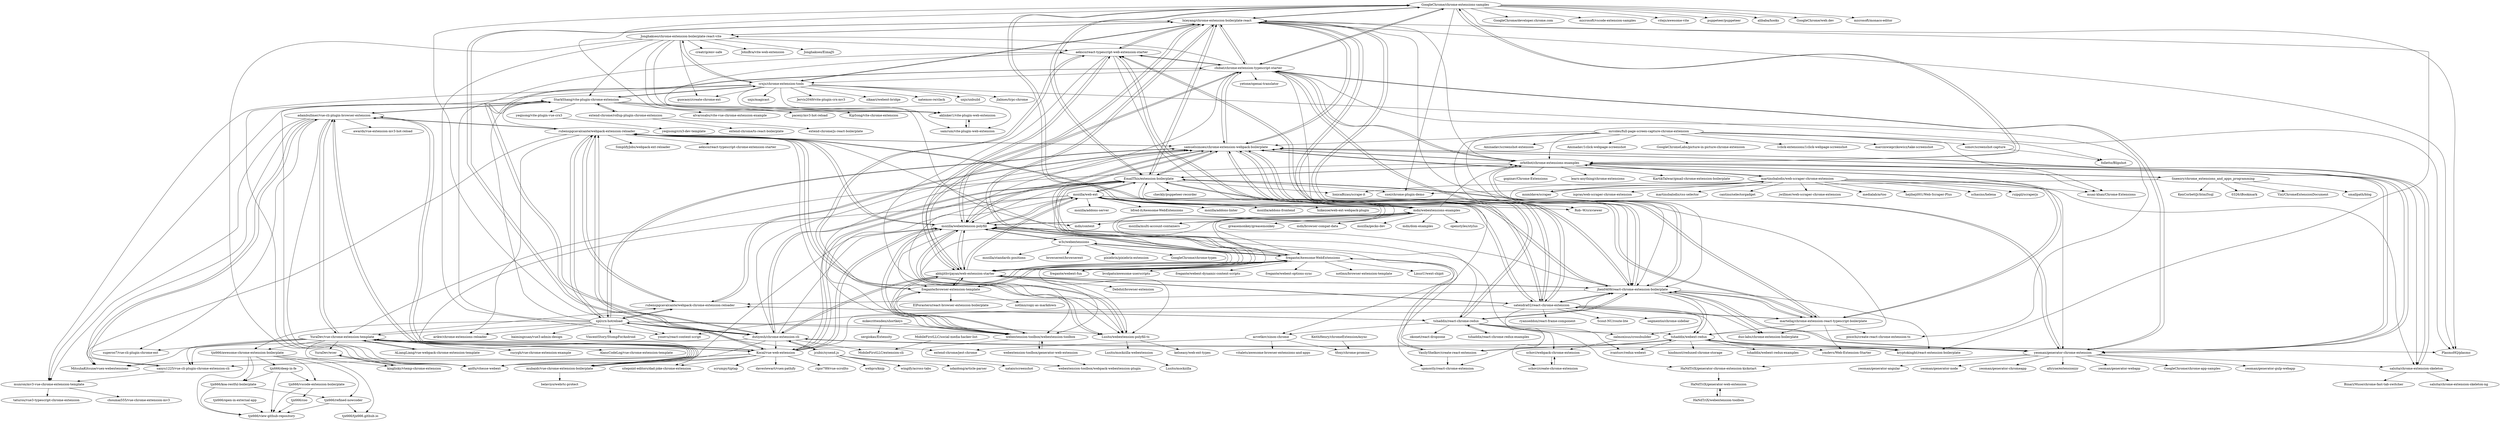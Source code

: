 digraph G {
"GoogleChrome/chrome-extensions-samples" -> "sxei/chrome-plugin-demo" ["e"=1]
"GoogleChrome/chrome-extensions-samples" -> "GoogleChrome/developer.chrome.com" ["e"=1]
"GoogleChrome/chrome-extensions-samples" -> "lxieyang/chrome-extension-boilerplate-react"
"GoogleChrome/chrome-extensions-samples" -> "orbitbot/chrome-extensions-examples"
"GoogleChrome/chrome-extensions-samples" -> "PlasmoHQ/plasmo" ["e"=1]
"GoogleChrome/chrome-extensions-samples" -> "mdn/webextensions-examples"
"GoogleChrome/chrome-extensions-samples" -> "microsoft/vscode-extension-samples" ["e"=1]
"GoogleChrome/chrome-extensions-samples" -> "vitejs/awesome-vite" ["e"=1]
"GoogleChrome/chrome-extensions-samples" -> "mdn/content" ["e"=1]
"GoogleChrome/chrome-extensions-samples" -> "chibat/chrome-extension-typescript-starter"
"GoogleChrome/chrome-extensions-samples" -> "puppeteer/puppeteer" ["e"=1]
"GoogleChrome/chrome-extensions-samples" -> "alibaba/hooks" ["e"=1]
"GoogleChrome/chrome-extensions-samples" -> "EmailThis/extension-boilerplate"
"GoogleChrome/chrome-extensions-samples" -> "GoogleChrome/web.dev" ["e"=1]
"GoogleChrome/chrome-extensions-samples" -> "microsoft/monaco-editor" ["e"=1]
"jhen0409/react-chrome-extension-boilerplate" -> "tshaddix/react-chrome-redux"
"jhen0409/react-chrome-extension-boilerplate" -> "samuelsimoes/chrome-extension-webpack-boilerplate"
"jhen0409/react-chrome-extension-boilerplate" -> "lxieyang/chrome-extension-boilerplate-react"
"jhen0409/react-chrome-extension-boilerplate" -> "satendra02/react-chrome-extension"
"jhen0409/react-chrome-extension-boilerplate" -> "EmailThis/extension-boilerplate"
"jhen0409/react-chrome-extension-boilerplate" -> "orbitbot/chrome-extensions-examples"
"jhen0409/react-chrome-extension-boilerplate" -> "yeoman/generator-chrome-extension"
"jhen0409/react-chrome-extension-boilerplate" -> "kryptokinght/react-extension-boilerplate"
"jhen0409/react-chrome-extension-boilerplate" -> "mozilla/webextension-polyfill"
"jhen0409/react-chrome-extension-boilerplate" -> "martellaj/chrome-extension-react-typescript-boilerplate"
"jhen0409/react-chrome-extension-boilerplate" -> "abhijithvijayan/web-extension-starter"
"jhen0409/react-chrome-extension-boilerplate" -> "duo-labs/chrome-extension-boilerplate"
"jhen0409/react-chrome-extension-boilerplate" -> "rubenspgcavalcante/webpack-chrome-extension-reloader"
"jhen0409/react-chrome-extension-boilerplate" -> "zalmoxisus/crossbuilder"
"jhen0409/react-chrome-extension-boilerplate" -> "tshaddix/webext-redux"
"samuelsimoes/chrome-extension-webpack-boilerplate" -> "lxieyang/chrome-extension-boilerplate-react"
"samuelsimoes/chrome-extension-webpack-boilerplate" -> "jhen0409/react-chrome-extension-boilerplate"
"samuelsimoes/chrome-extension-webpack-boilerplate" -> "orbitbot/chrome-extensions-examples"
"samuelsimoes/chrome-extension-webpack-boilerplate" -> "rubenspgcavalcante/webpack-chrome-extension-reloader"
"samuelsimoes/chrome-extension-webpack-boilerplate" -> "xpl/crx-hotreload"
"samuelsimoes/chrome-extension-webpack-boilerplate" -> "EmailThis/extension-boilerplate"
"samuelsimoes/chrome-extension-webpack-boilerplate" -> "satendra02/react-chrome-extension"
"samuelsimoes/chrome-extension-webpack-boilerplate" -> "rubenspgcavalcante/webpack-extension-reloader"
"samuelsimoes/chrome-extension-webpack-boilerplate" -> "chibat/chrome-extension-typescript-starter"
"samuelsimoes/chrome-extension-webpack-boilerplate" -> "mozilla/webextension-polyfill"
"samuelsimoes/chrome-extension-webpack-boilerplate" -> "yeoman/generator-chrome-extension"
"samuelsimoes/chrome-extension-webpack-boilerplate" -> "salsita/chrome-extension-skeleton"
"samuelsimoes/chrome-extension-webpack-boilerplate" -> "tshaddix/react-chrome-redux"
"samuelsimoes/chrome-extension-webpack-boilerplate" -> "abhijithvijayan/web-extension-starter"
"samuelsimoes/chrome-extension-webpack-boilerplate" -> "martellaj/chrome-extension-react-typescript-boilerplate"
"orbitbot/chrome-extensions-examples" -> "samuelsimoes/chrome-extension-webpack-boilerplate"
"orbitbot/chrome-extensions-examples" -> "jhen0409/react-chrome-extension-boilerplate"
"orbitbot/chrome-extensions-examples" -> "yeoman/generator-chrome-extension"
"orbitbot/chrome-extensions-examples" -> "martinsbalodis/web-scraper-chrome-extension"
"orbitbot/chrome-extensions-examples" -> "EmailThis/extension-boilerplate"
"orbitbot/chrome-extensions-examples" -> "muaz-khan/Chrome-Extensions" ["e"=1]
"orbitbot/chrome-extensions-examples" -> "GoogleChrome/chrome-extensions-samples"
"orbitbot/chrome-extensions-examples" -> "gopinav/Chrome-Extensions" ["e"=1]
"orbitbot/chrome-extensions-examples" -> "salsita/chrome-extension-skeleton"
"orbitbot/chrome-extensions-examples" -> "YuraDev/vue-chrome-extension-template"
"orbitbot/chrome-extensions-examples" -> "lxieyang/chrome-extension-boilerplate-react"
"orbitbot/chrome-extensions-examples" -> "Sneezry/chrome_extensions_and_apps_programming"
"orbitbot/chrome-extensions-examples" -> "chibat/chrome-extension-typescript-starter"
"orbitbot/chrome-extensions-examples" -> "learn-anything/chrome-extensions" ["e"=1]
"orbitbot/chrome-extensions-examples" -> "KartikTalwar/gmail-chrome-extension-boilerplate" ["e"=1]
"yeoman/generator-chrome-extension" -> "jhen0409/react-chrome-extension-boilerplate"
"yeoman/generator-chrome-extension" -> "yeoman/generator-chromeapp"
"yeoman/generator-chrome-extension" -> "orbitbot/chrome-extensions-examples"
"yeoman/generator-chrome-extension" -> "samuelsimoes/chrome-extension-webpack-boilerplate"
"yeoman/generator-chrome-extension" -> "altryne/extensionizr" ["e"=1]
"yeoman/generator-chrome-extension" -> "EmailThis/extension-boilerplate"
"yeoman/generator-chrome-extension" -> "HaNdTriX/generator-chrome-extension-kickstart"
"yeoman/generator-chrome-extension" -> "yeoman/generator-webapp" ["e"=1]
"yeoman/generator-chrome-extension" -> "salsita/chrome-extension-skeleton"
"yeoman/generator-chrome-extension" -> "dutiyesh/chrome-extension-cli"
"yeoman/generator-chrome-extension" -> "GoogleChrome/chrome-app-samples" ["e"=1]
"yeoman/generator-chrome-extension" -> "yeoman/generator-gulp-webapp" ["e"=1]
"yeoman/generator-chrome-extension" -> "yeoman/generator-angular" ["e"=1]
"yeoman/generator-chrome-extension" -> "yeoman/generator-node" ["e"=1]
"yeoman/generator-chrome-extension" -> "chibat/chrome-extension-typescript-starter"
"Kocal/vue-web-extension" -> "adambullmer/vue-cli-plugin-browser-extension"
"Kocal/vue-web-extension" -> "YuraDev/vue-chrome-extension-template"
"Kocal/vue-web-extension" -> "mubaidr/vue-chrome-extension-boilerplate"
"Kocal/vue-web-extension" -> "MitsuhaKitsune/vuex-webextensions"
"Kocal/vue-web-extension" -> "antfu/vitesse-webext" ["e"=1]
"Kocal/vue-web-extension" -> "mozilla/webextension-polyfill"
"Kocal/vue-web-extension" -> "rubenspgcavalcante/webpack-extension-reloader"
"Kocal/vue-web-extension" -> "sanyu1225/vue-cli-plugin-chrome-extension-cli"
"Kocal/vue-web-extension" -> "davestewart/vuex-pathify" ["e"=1]
"Kocal/vue-web-extension" -> "sitepoint-editors/dad-joke-chrome-extension"
"Kocal/vue-web-extension" -> "rigor789/vue-scrollto" ["e"=1]
"Kocal/vue-web-extension" -> "EmailThis/extension-boilerplate"
"Kocal/vue-web-extension" -> "samuelsimoes/chrome-extension-webpack-boilerplate"
"Kocal/vue-web-extension" -> "scrumpy/tiptap" ["e"=1]
"Kocal/vue-web-extension" -> "jhen0409/react-chrome-extension-boilerplate"
"mozilla/web-ext" -> "mozilla/webextension-polyfill"
"mozilla/web-ext" -> "mdn/webextensions-examples"
"mozilla/web-ext" -> "mozilla/addons-linter" ["e"=1]
"mozilla/web-ext" -> "webextension-toolbox/webextension-toolbox"
"mozilla/web-ext" -> "abhijithvijayan/web-extension-starter"
"mozilla/web-ext" -> "fregante/Awesome-WebExtensions"
"mozilla/web-ext" -> "antfu/vitesse-webext" ["e"=1]
"mozilla/web-ext" -> "mozilla/multi-account-containers" ["e"=1]
"mozilla/web-ext" -> "mozilla/addons-frontend" ["e"=1]
"mozilla/web-ext" -> "hiikezoe/web-ext-webpack-plugin"
"mozilla/web-ext" -> "mozilla/addons-server" ["e"=1]
"mozilla/web-ext" -> "Lusito/webextension-polyfill-ts"
"mozilla/web-ext" -> "EmailThis/extension-boilerplate"
"mozilla/web-ext" -> "Rob--W/crxviewer" ["e"=1]
"mozilla/web-ext" -> "bfred-it/Awesome-WebExtensions"
"EmailThis/extension-boilerplate" -> "jhen0409/react-chrome-extension-boilerplate"
"EmailThis/extension-boilerplate" -> "samuelsimoes/chrome-extension-webpack-boilerplate"
"EmailThis/extension-boilerplate" -> "abhijithvijayan/web-extension-starter"
"EmailThis/extension-boilerplate" -> "orbitbot/chrome-extensions-examples"
"EmailThis/extension-boilerplate" -> "mozilla/webextension-polyfill"
"EmailThis/extension-boilerplate" -> "yeoman/generator-chrome-extension"
"EmailThis/extension-boilerplate" -> "lxieyang/chrome-extension-boilerplate-react"
"EmailThis/extension-boilerplate" -> "mdn/webextensions-examples"
"EmailThis/extension-boilerplate" -> "sxei/chrome-plugin-demo" ["e"=1]
"EmailThis/extension-boilerplate" -> "Kocal/vue-web-extension"
"EmailThis/extension-boilerplate" -> "checkly/puppeteer-recorder" ["e"=1]
"EmailThis/extension-boilerplate" -> "dutiyesh/chrome-extension-cli"
"EmailThis/extension-boilerplate" -> "GoogleChrome/chrome-extensions-samples"
"EmailThis/extension-boilerplate" -> "mozilla/web-ext"
"EmailThis/extension-boilerplate" -> "IonicaBizau/scrape-it" ["e"=1]
"mdn/webextensions-examples" -> "mozilla/web-ext"
"mdn/webextensions-examples" -> "mozilla/webextension-polyfill"
"mdn/webextensions-examples" -> "EmailThis/extension-boilerplate"
"mdn/webextensions-examples" -> "GoogleChrome/chrome-extensions-samples"
"mdn/webextensions-examples" -> "mozilla/multi-account-containers" ["e"=1]
"mdn/webextensions-examples" -> "greasemonkey/greasemonkey" ["e"=1]
"mdn/webextensions-examples" -> "mdn/browser-compat-data" ["e"=1]
"mdn/webextensions-examples" -> "mozilla/gecko-dev" ["e"=1]
"mdn/webextensions-examples" -> "mdn/dom-examples" ["e"=1]
"mdn/webextensions-examples" -> "fregante/Awesome-WebExtensions"
"mdn/webextensions-examples" -> "openstyles/stylus" ["e"=1]
"mdn/webextensions-examples" -> "webextension-toolbox/webextension-toolbox"
"mdn/webextensions-examples" -> "abhijithvijayan/web-extension-starter"
"mdn/webextensions-examples" -> "orbitbot/chrome-extensions-examples"
"mdn/webextensions-examples" -> "mdn/content" ["e"=1]
"chibat/chrome-extension-typescript-starter" -> "martellaj/chrome-extension-react-typescript-boilerplate"
"chibat/chrome-extension-typescript-starter" -> "lxieyang/chrome-extension-boilerplate-react"
"chibat/chrome-extension-typescript-starter" -> "aeksco/react-typescript-web-extension-starter"
"chibat/chrome-extension-typescript-starter" -> "samuelsimoes/chrome-extension-webpack-boilerplate"
"chibat/chrome-extension-typescript-starter" -> "abhijithvijayan/web-extension-starter"
"chibat/chrome-extension-typescript-starter" -> "dutiyesh/chrome-extension-cli"
"chibat/chrome-extension-typescript-starter" -> "mozilla/webextension-polyfill"
"chibat/chrome-extension-typescript-starter" -> "yetone/openai-translator" ["e"=1]
"chibat/chrome-extension-typescript-starter" -> "jhen0409/react-chrome-extension-boilerplate"
"chibat/chrome-extension-typescript-starter" -> "yeoman/generator-chrome-extension"
"chibat/chrome-extension-typescript-starter" -> "GoogleChrome/chrome-extensions-samples"
"chibat/chrome-extension-typescript-starter" -> "crxjs/chrome-extension-tools"
"chibat/chrome-extension-typescript-starter" -> "orbitbot/chrome-extensions-examples"
"chibat/chrome-extension-typescript-starter" -> "pixochi/create-react-chrome-extension-ts"
"chibat/chrome-extension-typescript-starter" -> "Jonghakseo/chrome-extension-boilerplate-react-vite"
"fregante/Awesome-WebExtensions" -> "fregante/browser-extension-template"
"fregante/Awesome-WebExtensions" -> "webextension-toolbox/webextension-toolbox"
"fregante/Awesome-WebExtensions" -> "VasilyShelkov/create-react-extension"
"fregante/Awesome-WebExtensions" -> "fregante/webext-options-sync"
"fregante/Awesome-WebExtensions" -> "notlmn/browser-extension-template"
"fregante/Awesome-WebExtensions" -> "LinusU/wext-shipit"
"fregante/Awesome-WebExtensions" -> "mozilla/webextension-polyfill"
"fregante/Awesome-WebExtensions" -> "fregante/webext-fun"
"fregante/Awesome-WebExtensions" -> "w3c/webextensions"
"fregante/Awesome-WebExtensions" -> "mozilla/web-ext"
"fregante/Awesome-WebExtensions" -> "abhijithvijayan/web-extension-starter"
"fregante/Awesome-WebExtensions" -> "rubenspgcavalcante/webpack-extension-reloader"
"fregante/Awesome-WebExtensions" -> "bvolpato/awesome-userscripts" ["e"=1]
"fregante/Awesome-WebExtensions" -> "fregante/webext-dynamic-content-scripts"
"fregante/Awesome-WebExtensions" -> "Lusito/webextension-polyfill-ts"
"rubenspgcavalcante/webpack-extension-reloader" -> "rubenspgcavalcante/webpack-chrome-extension-reloader"
"rubenspgcavalcante/webpack-extension-reloader" -> "adambullmer/vue-cli-plugin-browser-extension"
"rubenspgcavalcante/webpack-extension-reloader" -> "xpl/crx-hotreload"
"rubenspgcavalcante/webpack-extension-reloader" -> "SimplifyJobs/webpack-ext-reloader"
"rubenspgcavalcante/webpack-extension-reloader" -> "Lusito/webextension-polyfill-ts"
"rubenspgcavalcante/webpack-extension-reloader" -> "mozilla/webextension-polyfill"
"rubenspgcavalcante/webpack-extension-reloader" -> "satendra02/react-chrome-extension"
"rubenspgcavalcante/webpack-extension-reloader" -> "MitsuhaKitsune/vuex-webextensions"
"rubenspgcavalcante/webpack-extension-reloader" -> "aeksco/react-typescript-chrome-extension-starter"
"rubenspgcavalcante/webpack-extension-reloader" -> "samuelsimoes/chrome-extension-webpack-boilerplate"
"rubenspgcavalcante/webpack-extension-reloader" -> "arikw/chrome-extensions-reloader"
"rubenspgcavalcante/webpack-extension-reloader" -> "StarkShang/vite-plugin-chrome-extension"
"rubenspgcavalcante/webpack-extension-reloader" -> "Kocal/vue-web-extension"
"rubenspgcavalcante/webpack-extension-reloader" -> "webextension-toolbox/webextension-toolbox"
"tjx666/awesome-chrome-extension-boilerplate" -> "tjx666/refined-nowcoder"
"tjx666/awesome-chrome-extension-boilerplate" -> "tjx666/view-github-repository"
"tjx666/awesome-chrome-extension-boilerplate" -> "tjx666/deep-in-fe"
"tjx666/awesome-chrome-extension-boilerplate" -> "tjx666/koa-restful-boilerplate"
"tjx666/awesome-chrome-extension-boilerplate" -> "tjx666/tjx666.github.io"
"tjx666/awesome-chrome-extension-boilerplate" -> "tjx666/vscode-extension-boilerplate"
"mozilla/webextension-polyfill" -> "mozilla/web-ext"
"mozilla/webextension-polyfill" -> "Lusito/webextension-polyfill-ts"
"mozilla/webextension-polyfill" -> "mdn/webextensions-examples"
"mozilla/webextension-polyfill" -> "rubenspgcavalcante/webpack-extension-reloader"
"mozilla/webextension-polyfill" -> "webextension-toolbox/webextension-toolbox"
"mozilla/webextension-polyfill" -> "abhijithvijayan/web-extension-starter"
"mozilla/webextension-polyfill" -> "fregante/Awesome-WebExtensions"
"mozilla/webextension-polyfill" -> "samuelsimoes/chrome-extension-webpack-boilerplate"
"mozilla/webextension-polyfill" -> "w3c/webextensions"
"mozilla/webextension-polyfill" -> "Kocal/vue-web-extension"
"mozilla/webextension-polyfill" -> "fregante/browser-extension-template"
"mozilla/webextension-polyfill" -> "acvetkov/sinon-chrome"
"mozilla/webextension-polyfill" -> "antfu/vitesse-webext" ["e"=1]
"mozilla/webextension-polyfill" -> "tshaddix/webext-redux"
"mozilla/webextension-polyfill" -> "lxieyang/chrome-extension-boilerplate-react"
"StarkShang/vite-plugin-chrome-extension" -> "yeqisong/vite-plugin-vue-crx3"
"StarkShang/vite-plugin-chrome-extension" -> "extend-chrome/rollup-plugin-chrome-extension"
"StarkShang/vite-plugin-chrome-extension" -> "munron/mv3-vue-chrome-extension-template"
"StarkShang/vite-plugin-chrome-extension" -> "antfu/vitesse-webext" ["e"=1]
"StarkShang/vite-plugin-chrome-extension" -> "crxjs/chrome-extension-tools"
"StarkShang/vite-plugin-chrome-extension" -> "adambullmer/vue-cli-plugin-browser-extension"
"StarkShang/vite-plugin-chrome-extension" -> "alvarosabu/vite-vue-chrome-extension-example"
"StarkShang/vite-plugin-chrome-extension" -> "aklinker1/vite-plugin-web-extension"
"StarkShang/vite-plugin-chrome-extension" -> "pacexy/mv3-hot-reload"
"StarkShang/vite-plugin-chrome-extension" -> "KipSong/vite-chrome-extension"
"lxieyang/chrome-extension-boilerplate-react" -> "samuelsimoes/chrome-extension-webpack-boilerplate"
"lxieyang/chrome-extension-boilerplate-react" -> "jhen0409/react-chrome-extension-boilerplate"
"lxieyang/chrome-extension-boilerplate-react" -> "satendra02/react-chrome-extension"
"lxieyang/chrome-extension-boilerplate-react" -> "Jonghakseo/chrome-extension-boilerplate-react-vite"
"lxieyang/chrome-extension-boilerplate-react" -> "chibat/chrome-extension-typescript-starter"
"lxieyang/chrome-extension-boilerplate-react" -> "abhijithvijayan/web-extension-starter"
"lxieyang/chrome-extension-boilerplate-react" -> "PlasmoHQ/plasmo" ["e"=1]
"lxieyang/chrome-extension-boilerplate-react" -> "crxjs/chrome-extension-tools"
"lxieyang/chrome-extension-boilerplate-react" -> "aeksco/react-typescript-web-extension-starter"
"lxieyang/chrome-extension-boilerplate-react" -> "GoogleChrome/chrome-extensions-samples"
"lxieyang/chrome-extension-boilerplate-react" -> "dutiyesh/chrome-extension-cli"
"lxieyang/chrome-extension-boilerplate-react" -> "mozilla/webextension-polyfill"
"lxieyang/chrome-extension-boilerplate-react" -> "tshaddix/webext-redux"
"lxieyang/chrome-extension-boilerplate-react" -> "kryptokinght/react-extension-boilerplate"
"lxieyang/chrome-extension-boilerplate-react" -> "EmailThis/extension-boilerplate"
"sanyu1225/vue-cli-plugin-chrome-extension-cli" -> "adambullmer/vue-cli-plugin-browser-extension"
"sanyu1225/vue-cli-plugin-chrome-extension-cli" -> "munron/mv3-vue-chrome-extension-template"
"xpl/crx-hotreload" -> "rubenspgcavalcante/webpack-extension-reloader"
"xpl/crx-hotreload" -> "rubenspgcavalcante/webpack-chrome-extension-reloader"
"xpl/crx-hotreload" -> "samuelsimoes/chrome-extension-webpack-boilerplate"
"xpl/crx-hotreload" -> "arikw/chrome-extensions-reloader"
"xpl/crx-hotreload" -> "aeksco/react-typescript-web-extension-starter"
"xpl/crx-hotreload" -> "StarkShang/vite-plugin-chrome-extension"
"xpl/crx-hotreload" -> "Lusito/webextension-polyfill-ts"
"xpl/crx-hotreload" -> "webextension-toolbox/webextension-toolbox"
"xpl/crx-hotreload" -> "extend-chrome/jest-chrome"
"xpl/crx-hotreload" -> "yosevu/react-content-script"
"xpl/crx-hotreload" -> "tjx666/awesome-chrome-extension-boilerplate"
"xpl/crx-hotreload" -> "dutiyesh/chrome-extension-cli"
"xpl/crx-hotreload" -> "YuraDev/vue-chrome-extension-template"
"xpl/crx-hotreload" -> "baimingxuan/vue3-admin-design" ["e"=1]
"xpl/crx-hotreload" -> "VincentStory/StompForAndroid" ["e"=1]
"martinsbalodis/web-scraper-chrome-extension" -> "mnmldave/scraper"
"martinsbalodis/web-scraper-chrome-extension" -> "orbitbot/chrome-extensions-examples"
"martinsbalodis/web-scraper-chrome-extension" -> "ispras/web-scraper-chrome-extension"
"martinsbalodis/web-scraper-chrome-extension" -> "martinsbalodis/css-selector"
"martinsbalodis/web-scraper-chrome-extension" -> "cantino/selectorgadget" ["e"=1]
"martinsbalodis/web-scraper-chrome-extension" -> "salsita/chrome-extension-skeleton"
"martinsbalodis/web-scraper-chrome-extension" -> "muaz-khan/Chrome-Extensions" ["e"=1]
"martinsbalodis/web-scraper-chrome-extension" -> "jwillmer/web-scraper-chrome-extension"
"martinsbalodis/web-scraper-chrome-extension" -> "jhen0409/react-chrome-extension-boilerplate"
"martinsbalodis/web-scraper-chrome-extension" -> "medialab/artoo" ["e"=1]
"martinsbalodis/web-scraper-chrome-extension" -> "hejiheji001/Web-Scraper-Plus"
"martinsbalodis/web-scraper-chrome-extension" -> "schasins/helena"
"martinsbalodis/web-scraper-chrome-extension" -> "yeoman/generator-chrome-extension"
"martinsbalodis/web-scraper-chrome-extension" -> "IonicaBizau/scrape-it" ["e"=1]
"martinsbalodis/web-scraper-chrome-extension" -> "ruipgil/scraperjs" ["e"=1]
"crxjs/chrome-extension-tools" -> "StarkShang/vite-plugin-chrome-extension"
"crxjs/chrome-extension-tools" -> "Jonghakseo/chrome-extension-boilerplate-react-vite"
"crxjs/chrome-extension-tools" -> "aklinker1/vite-plugin-web-extension"
"crxjs/chrome-extension-tools" -> "antfu/vitesse-webext" ["e"=1]
"crxjs/chrome-extension-tools" -> "Jervis2049/vite-plugin-crx-mv3"
"crxjs/chrome-extension-tools" -> "lxieyang/chrome-extension-boilerplate-react"
"crxjs/chrome-extension-tools" -> "PlasmoHQ/plasmo" ["e"=1]
"crxjs/chrome-extension-tools" -> "zikaari/webext-bridge"
"crxjs/chrome-extension-tools" -> "natemoo-re/clack" ["e"=1]
"crxjs/chrome-extension-tools" -> "samrum/vite-plugin-web-extension"
"crxjs/chrome-extension-tools" -> "unjs/unbuild" ["e"=1]
"crxjs/chrome-extension-tools" -> "jlalmes/trpc-chrome" ["e"=1]
"crxjs/chrome-extension-tools" -> "unjs/magicast" ["e"=1]
"crxjs/chrome-extension-tools" -> "guocaoyi/create-chrome-ext"
"crxjs/chrome-extension-tools" -> "munron/mv3-vue-chrome-extension-template"
"tshaddix/webext-redux" -> "tshaddix/webext-redux-examples"
"tshaddix/webext-redux" -> "kryptokinght/react-extension-boilerplate"
"tshaddix/webext-redux" -> "VasilyShelkov/create-react-extension"
"tshaddix/webext-redux" -> "hindmost/reduxed-chrome-storage"
"tshaddix/webext-redux" -> "ymdevs/Web-Extension-Starter"
"tshaddix/webext-redux" -> "ivantsov/redux-webext"
"abhijithvijayan/web-extension-starter" -> "aeksco/react-typescript-web-extension-starter"
"abhijithvijayan/web-extension-starter" -> "mozilla/webextension-polyfill"
"abhijithvijayan/web-extension-starter" -> "EmailThis/extension-boilerplate"
"abhijithvijayan/web-extension-starter" -> "lxieyang/chrome-extension-boilerplate-react"
"abhijithvijayan/web-extension-starter" -> "fregante/browser-extension-template"
"abhijithvijayan/web-extension-starter" -> "mozilla/web-ext"
"abhijithvijayan/web-extension-starter" -> "webextension-toolbox/webextension-toolbox"
"abhijithvijayan/web-extension-starter" -> "fregante/Awesome-WebExtensions"
"abhijithvijayan/web-extension-starter" -> "samuelsimoes/chrome-extension-webpack-boilerplate"
"abhijithvijayan/web-extension-starter" -> "dutiyesh/chrome-extension-cli"
"abhijithvijayan/web-extension-starter" -> "satendra02/react-chrome-extension"
"abhijithvijayan/web-extension-starter" -> "jhen0409/react-chrome-extension-boilerplate"
"abhijithvijayan/web-extension-starter" -> "Debdut/browser-extension" ["e"=1]
"abhijithvijayan/web-extension-starter" -> "chibat/chrome-extension-typescript-starter"
"abhijithvijayan/web-extension-starter" -> "Lusito/webextension-polyfill-ts"
"rubenspgcavalcante/webpack-chrome-extension-reloader" -> "rubenspgcavalcante/webpack-extension-reloader"
"rubenspgcavalcante/webpack-chrome-extension-reloader" -> "xpl/crx-hotreload"
"rubenspgcavalcante/webpack-chrome-extension-reloader" -> "samuelsimoes/chrome-extension-webpack-boilerplate"
"rubenspgcavalcante/webpack-chrome-extension-reloader" -> "tshaddix/react-chrome-redux"
"satendra02/react-chrome-extension" -> "jhen0409/react-chrome-extension-boilerplate"
"satendra02/react-chrome-extension" -> "lxieyang/chrome-extension-boilerplate-react"
"satendra02/react-chrome-extension" -> "rubenspgcavalcante/webpack-extension-reloader"
"satendra02/react-chrome-extension" -> "kryptokinght/react-extension-boilerplate"
"satendra02/react-chrome-extension" -> "martellaj/chrome-extension-react-typescript-boilerplate"
"satendra02/react-chrome-extension" -> "upmostly/react-chrome-extension"
"satendra02/react-chrome-extension" -> "samuelsimoes/chrome-extension-webpack-boilerplate"
"satendra02/react-chrome-extension" -> "Scout-NU/route-lite"
"satendra02/react-chrome-extension" -> "yosevu/react-content-script"
"satendra02/react-chrome-extension" -> "aeksco/react-typescript-web-extension-starter"
"satendra02/react-chrome-extension" -> "segmentio/chrome-sidebar" ["e"=1]
"satendra02/react-chrome-extension" -> "duo-labs/chrome-extension-boilerplate"
"satendra02/react-chrome-extension" -> "ryanseddon/react-frame-component" ["e"=1]
"satendra02/react-chrome-extension" -> "tshaddix/webext-redux"
"satendra02/react-chrome-extension" -> "abhijithvijayan/web-extension-starter"
"webextension-toolbox/generator-web-extension" -> "webextension-toolbox/webextension-toolbox"
"webextension-toolbox/generator-web-extension" -> "webextension-toolbox/webpack-webextension-plugin"
"fregante/browser-extension-template" -> "fregante/Awesome-WebExtensions"
"fregante/browser-extension-template" -> "notlmn/copy-as-markdown"
"fregante/browser-extension-template" -> "abhijithvijayan/web-extension-starter"
"fregante/browser-extension-template" -> "ElForastero/react-browser-extension-boilerplate"
"fregante/browser-extension-template" -> "webextension-toolbox/webextension-toolbox"
"fregante/browser-extension-template" -> "aeksco/react-typescript-web-extension-starter"
"Jonghakseo/chrome-extension-boilerplate-react-vite" -> "crxjs/chrome-extension-tools"
"Jonghakseo/chrome-extension-boilerplate-react-vite" -> "JohnBra/vite-web-extension"
"Jonghakseo/chrome-extension-boilerplate-react-vite" -> "lxieyang/chrome-extension-boilerplate-react"
"Jonghakseo/chrome-extension-boilerplate-react-vite" -> "StarkShang/vite-plugin-chrome-extension"
"Jonghakseo/chrome-extension-boilerplate-react-vite" -> "samrum/vite-plugin-web-extension"
"Jonghakseo/chrome-extension-boilerplate-react-vite" -> "aeksco/react-typescript-web-extension-starter"
"Jonghakseo/chrome-extension-boilerplate-react-vite" -> "guocaoyi/create-chrome-ext"
"Jonghakseo/chrome-extension-boilerplate-react-vite" -> "yosevu/react-content-script"
"Jonghakseo/chrome-extension-boilerplate-react-vite" -> "Jonghakseo/EimaJS"
"Jonghakseo/chrome-extension-boilerplate-react-vite" -> "creatrip/env-safe"
"Jonghakseo/chrome-extension-boilerplate-react-vite" -> "antfu/vitesse-webext" ["e"=1]
"Jonghakseo/chrome-extension-boilerplate-react-vite" -> "aklinker1/vite-plugin-web-extension"
"aklinker1/vite-plugin-web-extension" -> "samrum/vite-plugin-web-extension"
"w3c/webextensions" -> "GoogleChrome/chrome-types"
"w3c/webextensions" -> "mozilla/standards-positions" ["e"=1]
"w3c/webextensions" -> "mozilla/webextension-polyfill"
"w3c/webextensions" -> "browserext/browserext"
"w3c/webextensions" -> "fregante/Awesome-WebExtensions"
"w3c/webextensions" -> "pixiebrix/pixiebrix-extension"
"jcubic/sysend.js" -> "ndaidong/article-parser" ["e"=1]
"jcubic/sysend.js" -> "xataio/screenshot" ["e"=1]
"jcubic/sysend.js" -> "webpro/knip" ["e"=1]
"jcubic/sysend.js" -> "wingify/across-tabs" ["e"=1]
"jcubic/sysend.js" -> "dutiyesh/chrome-extension-cli"
"Sneezry/chrome_extensions_and_apps_programming" -> "sxei/chrome-plugin-demo" ["e"=1]
"Sneezry/chrome_extensions_and_apps_programming" -> "orbitbot/chrome-extensions-examples"
"Sneezry/chrome_extensions_and_apps_programming" -> "KenCorbettJr/html5sql"
"Sneezry/chrome_extensions_and_apps_programming" -> "0326/iBookmark"
"Sneezry/chrome_extensions_and_apps_programming" -> "Yixi/ChromeExtensionDocument"
"Sneezry/chrome_extensions_and_apps_programming" -> "smallpath/blog" ["e"=1]
"salsita/chrome-extension-skeleton" -> "salsita/chrome-extension-skeleton-ng"
"salsita/chrome-extension-skeleton" -> "samuelsimoes/chrome-extension-webpack-boilerplate"
"salsita/chrome-extension-skeleton" -> "BinaryMuse/chrome-fast-tab-switcher" ["e"=1]
"tjx666/deep-in-fe" -> "tjx666/view-github-repository"
"tjx666/deep-in-fe" -> "tjx666/koa-restful-boilerplate"
"tjx666/deep-in-fe" -> "tjx666/vscode-extension-boilerplate"
"tjx666/koa-restful-boilerplate" -> "tjx666/view-github-repository"
"tjx666/koa-restful-boilerplate" -> "tjx666/refined-nowcoder"
"tjx666/refined-nowcoder" -> "tjx666/view-github-repository"
"tjx666/refined-nowcoder" -> "tjx666/tjx666.github.io"
"YuraDev/vue-chrome-extension-template" -> "Kocal/vue-web-extension"
"YuraDev/vue-chrome-extension-template" -> "YuraDev/wcer"
"YuraDev/vue-chrome-extension-template" -> "mubaidr/vue-chrome-extension-boilerplate"
"YuraDev/vue-chrome-extension-template" -> "ALiangLiang/vue-webpack-chrome-extension-template"
"YuraDev/vue-chrome-extension-template" -> "kinglisky/vtemp-chrome-extension"
"YuraDev/vue-chrome-extension-template" -> "adambullmer/vue-cli-plugin-browser-extension"
"YuraDev/vue-chrome-extension-template" -> "MitsuhaKitsune/vuex-webextensions"
"YuraDev/vue-chrome-extension-template" -> "superoo7/vue-cli-plugin-chrome-ext"
"YuraDev/vue-chrome-extension-template" -> "cucygh/vue-chrome-extension-example"
"YuraDev/vue-chrome-extension-template" -> "sitepoint-editors/dad-joke-chrome-extension"
"YuraDev/vue-chrome-extension-template" -> "sanyu1225/vue-cli-plugin-chrome-extension-cli"
"YuraDev/vue-chrome-extension-template" -> "rubenspgcavalcante/webpack-chrome-extension-reloader"
"YuraDev/vue-chrome-extension-template" -> "AlansCodeLog/vue-chrome-extension-template"
"YuraDev/vue-chrome-extension-template" -> "tjx666/awesome-chrome-extension-boilerplate"
"dutiyesh/chrome-extension-cli" -> "lxieyang/chrome-extension-boilerplate-react"
"dutiyesh/chrome-extension-cli" -> "PlasmoHQ/plasmo" ["e"=1]
"dutiyesh/chrome-extension-cli" -> "MobileFirstLLC/extension-cli"
"dutiyesh/chrome-extension-cli" -> "abhijithvijayan/web-extension-starter"
"dutiyesh/chrome-extension-cli" -> "mozilla/webextension-polyfill"
"dutiyesh/chrome-extension-cli" -> "samuelsimoes/chrome-extension-webpack-boilerplate"
"dutiyesh/chrome-extension-cli" -> "chibat/chrome-extension-typescript-starter"
"dutiyesh/chrome-extension-cli" -> "yeoman/generator-chrome-extension"
"dutiyesh/chrome-extension-cli" -> "jcubic/sysend.js"
"dutiyesh/chrome-extension-cli" -> "xpl/crx-hotreload"
"dutiyesh/chrome-extension-cli" -> "antfu/vitesse-webext" ["e"=1]
"dutiyesh/chrome-extension-cli" -> "EmailThis/extension-boilerplate"
"dutiyesh/chrome-extension-cli" -> "Kocal/vue-web-extension"
"dutiyesh/chrome-extension-cli" -> "sanyu1225/vue-cli-plugin-chrome-extension-cli"
"dutiyesh/chrome-extension-cli" -> "GoogleChrome/chrome-extensions-samples"
"munron/mv3-vue-chrome-extension-template" -> "taturou/vue3-typescript-chrome-extension"
"munron/mv3-vue-chrome-extension-template" -> "choumai555/vue-chrome-extension-mv3"
"tjx666/vscode-extension-boilerplate" -> "tjx666/view-github-repository"
"tjx666/vscode-extension-boilerplate" -> "tjx666/coo"
"MobileFirstLLC/social-media-hacker-list" -> "MobileFirstLLC/extension-cli"
"mrcoles/full-page-screen-capture-chrome-extension" -> "1click-extensions/1click-webpage-screenshot"
"mrcoles/full-page-screen-capture-chrome-extension" -> "marcinwieprzkowicz/take-screenshot"
"mrcoles/full-page-screen-capture-chrome-extension" -> "simov/screenshot-capture"
"mrcoles/full-page-screen-capture-chrome-extension" -> "muaz-khan/Chrome-Extensions" ["e"=1]
"mrcoles/full-page-screen-capture-chrome-extension" -> "Aminadav/screenshot-extension"
"mrcoles/full-page-screen-capture-chrome-extension" -> "orbitbot/chrome-extensions-examples"
"mrcoles/full-page-screen-capture-chrome-extension" -> "Aminadav/1click-webpage-screenshot"
"mrcoles/full-page-screen-capture-chrome-extension" -> "samuelsimoes/chrome-extension-webpack-boilerplate"
"mrcoles/full-page-screen-capture-chrome-extension" -> "folletto/Blipshot"
"mrcoles/full-page-screen-capture-chrome-extension" -> "Rob--W/crxviewer" ["e"=1]
"mrcoles/full-page-screen-capture-chrome-extension" -> "GoogleChromeLabs/picture-in-picture-chrome-extension" ["e"=1]
"mrcoles/full-page-screen-capture-chrome-extension" -> "jhen0409/react-chrome-extension-boilerplate"
"adambullmer/vue-cli-plugin-browser-extension" -> "Kocal/vue-web-extension"
"adambullmer/vue-cli-plugin-browser-extension" -> "sanyu1225/vue-cli-plugin-chrome-extension-cli"
"adambullmer/vue-cli-plugin-browser-extension" -> "mubaidr/vue-chrome-extension-boilerplate"
"adambullmer/vue-cli-plugin-browser-extension" -> "rubenspgcavalcante/webpack-extension-reloader"
"adambullmer/vue-cli-plugin-browser-extension" -> "YuraDev/vue-chrome-extension-template"
"adambullmer/vue-cli-plugin-browser-extension" -> "StarkShang/vite-plugin-chrome-extension"
"adambullmer/vue-cli-plugin-browser-extension" -> "MitsuhaKitsune/vuex-webextensions"
"adambullmer/vue-cli-plugin-browser-extension" -> "superoo7/vue-cli-plugin-chrome-ext"
"adambullmer/vue-cli-plugin-browser-extension" -> "awardx/vue-extension-mv3-hot-reload"
"adambullmer/vue-cli-plugin-browser-extension" -> "munron/mv3-vue-chrome-extension-template"
"adambullmer/vue-cli-plugin-browser-extension" -> "antfu/vitesse-webext" ["e"=1]
"tshaddix/react-chrome-redux" -> "tshaddix/react-chrome-redux-examples"
"tshaddix/react-chrome-redux" -> "jhen0409/react-chrome-extension-boilerplate"
"tshaddix/react-chrome-redux" -> "rubenspgcavalcante/webpack-chrome-extension-reloader"
"tshaddix/react-chrome-redux" -> "schovi/create-chrome-extension"
"tshaddix/react-chrome-redux" -> "samuelsimoes/chrome-extension-webpack-boilerplate"
"tshaddix/react-chrome-redux" -> "zalmoxisus/crossbuilder"
"tshaddix/react-chrome-redux" -> "schovi/webpack-chrome-extension"
"tshaddix/react-chrome-redux" -> "HaNdTriX/generator-chrome-extension-kickstart"
"tshaddix/react-chrome-redux" -> "okonet/react-dropzone" ["e"=1]
"tshaddix/react-chrome-redux" -> "mozilla/webextension-polyfill"
"tshaddix/react-chrome-redux" -> "acvetkov/sinon-chrome"
"tshaddix/react-chrome-redux" -> "ivantsov/redux-webext"
"aeksco/react-typescript-web-extension-starter" -> "abhijithvijayan/web-extension-starter"
"aeksco/react-typescript-web-extension-starter" -> "chibat/chrome-extension-typescript-starter"
"aeksco/react-typescript-web-extension-starter" -> "Lusito/webextension-polyfill-ts"
"aeksco/react-typescript-web-extension-starter" -> "fregante/browser-extension-template"
"aeksco/react-typescript-web-extension-starter" -> "aklinker1/vite-plugin-web-extension"
"aeksco/react-typescript-web-extension-starter" -> "satendra02/react-chrome-extension"
"aeksco/react-typescript-web-extension-starter" -> "lxieyang/chrome-extension-boilerplate-react"
"aeksco/react-typescript-web-extension-starter" -> "upmostly/react-chrome-extension"
"aeksco/react-typescript-web-extension-starter" -> "martellaj/chrome-extension-react-typescript-boilerplate"
"mikecrittenden/shortkeys" -> "webextension-toolbox/webextension-toolbox"
"mikecrittenden/shortkeys" -> "sergiokas/Extensity" ["e"=1]
"martellaj/chrome-extension-react-typescript-boilerplate" -> "chibat/chrome-extension-typescript-starter"
"martellaj/chrome-extension-react-typescript-boilerplate" -> "satendra02/react-chrome-extension"
"martellaj/chrome-extension-react-typescript-boilerplate" -> "ymdevs/Web-Extension-Starter"
"martellaj/chrome-extension-react-typescript-boilerplate" -> "aeksco/react-typescript-web-extension-starter"
"martellaj/chrome-extension-react-typescript-boilerplate" -> "duo-labs/chrome-extension-boilerplate"
"martellaj/chrome-extension-react-typescript-boilerplate" -> "samuelsimoes/chrome-extension-webpack-boilerplate"
"martellaj/chrome-extension-react-typescript-boilerplate" -> "jhen0409/react-chrome-extension-boilerplate"
"martellaj/chrome-extension-react-typescript-boilerplate" -> "tshaddix/webext-redux"
"martellaj/chrome-extension-react-typescript-boilerplate" -> "pixochi/create-react-chrome-extension-ts"
"webextension-toolbox/webextension-toolbox" -> "webextension-toolbox/generator-web-extension"
"webextension-toolbox/webextension-toolbox" -> "webextension-toolbox/webpack-webextension-plugin"
"webextension-toolbox/webextension-toolbox" -> "fregante/Awesome-WebExtensions"
"webextension-toolbox/webextension-toolbox" -> "mozilla/webextension-polyfill"
"webextension-toolbox/webextension-toolbox" -> "fregante/browser-extension-template"
"mubaidr/vue-chrome-extension-boilerplate" -> "YuraDev/vue-chrome-extension-template"
"mubaidr/vue-chrome-extension-boilerplate" -> "adambullmer/vue-cli-plugin-browser-extension"
"mubaidr/vue-chrome-extension-boilerplate" -> "belaviyo/webrtc-protect" ["e"=1]
"acvetkov/sinon-chrome" -> "vitalets/awesome-browser-extensions-and-apps"
"acvetkov/sinon-chrome" -> "tfoxy/chrome-promise"
"acvetkov/sinon-chrome" -> "extend-chrome/jest-chrome"
"zalmoxisus/crossbuilder" -> "schovi/webpack-chrome-extension"
"VasilyShelkov/create-react-extension" -> "tshaddix/webext-redux"
"VasilyShelkov/create-react-extension" -> "fregante/Awesome-WebExtensions"
"VasilyShelkov/create-react-extension" -> "upmostly/react-chrome-extension"
"mnmldave/scraper" -> "martinsbalodis/web-scraper-chrome-extension"
"kinglisky/vtemp-chrome-extension" -> "YuraDev/wcer"
"kryptokinght/react-extension-boilerplate" -> "tshaddix/webext-redux"
"HaNdTriX/generator-chrome-extension-kickstart" -> "HaNdTriX/generator-web-extension"
"tshaddix/react-chrome-redux-examples" -> "tshaddix/react-chrome-redux"
"YuraDev/wcer" -> "kinglisky/vtemp-chrome-extension"
"extend-chrome/rollup-plugin-chrome-extension" -> "extend-chrome/ts-react-boilerplate"
"extend-chrome/rollup-plugin-chrome-extension" -> "StarkShang/vite-plugin-chrome-extension"
"extend-chrome/rollup-plugin-chrome-extension" -> "extend-chrome/js-react-boilerplate"
"schovi/create-chrome-extension" -> "schovi/webpack-chrome-extension"
"yeqisong/vite-plugin-vue-crx3" -> "yeqisong/crx3-dev-template"
"KeithHenry/chromeExtensionAsync" -> "tfoxy/chrome-promise"
"samrum/vite-plugin-web-extension" -> "aklinker1/vite-plugin-web-extension"
"Lusito/webextension-polyfill-ts" -> "mozilla/webextension-polyfill"
"Lusito/webextension-polyfill-ts" -> "kelseasy/web-ext-types"
"Lusito/webextension-polyfill-ts" -> "rubenspgcavalcante/webpack-extension-reloader"
"Lusito/webextension-polyfill-ts" -> "Lusito/mockzilla-webextension"
"simov/screenshot-capture" -> "folletto/Blipshot"
"tjx666/open-in-external-app" -> "tjx666/view-github-repository"
"schovi/webpack-chrome-extension" -> "schovi/create-chrome-extension"
"tjx666/coo" -> "tjx666/view-github-repository"
"HaNdTriX/generator-web-extension" -> "HaNdTriX/webextension-toolbox"
"HaNdTriX/webextension-toolbox" -> "HaNdTriX/generator-web-extension"
"Lusito/mockzilla-webextension" -> "Lusito/mockzilla"
"ALiangLiang/vue-webpack-chrome-extension-template" -> "YuraDev/vue-chrome-extension-template"
"GoogleChrome/chrome-extensions-samples" ["l"="15.881,-12.163"]
"sxei/chrome-plugin-demo" ["l"="11.477,-6.525"]
"GoogleChrome/developer.chrome.com" ["l"="-5.772,-2.747"]
"lxieyang/chrome-extension-boilerplate-react" ["l"="15.835,-12.23"]
"orbitbot/chrome-extensions-examples" ["l"="15.839,-12.172"]
"PlasmoHQ/plasmo" ["l"="29.333,-27.084"]
"mdn/webextensions-examples" ["l"="15.925,-12.197"]
"microsoft/vscode-extension-samples" ["l"="21.536,-31.736"]
"vitejs/awesome-vite" ["l"="14.659,-12.28"]
"mdn/content" ["l"="29.423,-33.975"]
"chibat/chrome-extension-typescript-starter" ["l"="15.827,-12.209"]
"puppeteer/puppeteer" ["l"="26.951,-26.272"]
"alibaba/hooks" ["l"="14.093,-8.277"]
"EmailThis/extension-boilerplate" ["l"="15.868,-12.209"]
"GoogleChrome/web.dev" ["l"="26.142,-26.066"]
"microsoft/monaco-editor" ["l"="21.092,-33.41"]
"jhen0409/react-chrome-extension-boilerplate" ["l"="15.848,-12.249"]
"tshaddix/react-chrome-redux" ["l"="15.835,-12.321"]
"samuelsimoes/chrome-extension-webpack-boilerplate" ["l"="15.819,-12.244"]
"satendra02/react-chrome-extension" ["l"="15.846,-12.285"]
"yeoman/generator-chrome-extension" ["l"="15.807,-12.18"]
"kryptokinght/react-extension-boilerplate" ["l"="15.876,-12.286"]
"mozilla/webextension-polyfill" ["l"="15.888,-12.262"]
"martellaj/chrome-extension-react-typescript-boilerplate" ["l"="15.856,-12.27"]
"abhijithvijayan/web-extension-starter" ["l"="15.881,-12.242"]
"duo-labs/chrome-extension-boilerplate" ["l"="15.86,-12.308"]
"rubenspgcavalcante/webpack-chrome-extension-reloader" ["l"="15.814,-12.287"]
"zalmoxisus/crossbuilder" ["l"="15.862,-12.36"]
"tshaddix/webext-redux" ["l"="15.898,-12.307"]
"xpl/crx-hotreload" ["l"="15.791,-12.283"]
"rubenspgcavalcante/webpack-extension-reloader" ["l"="15.825,-12.304"]
"salsita/chrome-extension-skeleton" ["l"="15.822,-12.145"]
"martinsbalodis/web-scraper-chrome-extension" ["l"="15.872,-12.109"]
"muaz-khan/Chrome-Extensions" ["l"="-28.309,12.183"]
"gopinav/Chrome-Extensions" ["l"="-13.595,-1.281"]
"YuraDev/vue-chrome-extension-template" ["l"="15.778,-12.351"]
"Sneezry/chrome_extensions_and_apps_programming" ["l"="15.83,-12.061"]
"learn-anything/chrome-extensions" ["l"="27.237,-19.578"]
"KartikTalwar/gmail-chrome-extension-boilerplate" ["l"="10.51,-34.063"]
"yeoman/generator-chromeapp" ["l"="15.786,-12.1"]
"altryne/extensionizr" ["l"="10.829,-34.035"]
"HaNdTriX/generator-chrome-extension-kickstart" ["l"="15.755,-12.279"]
"yeoman/generator-webapp" ["l"="30.273,-31.995"]
"dutiyesh/chrome-extension-cli" ["l"="15.799,-12.219"]
"GoogleChrome/chrome-app-samples" ["l"="11.751,-32.256"]
"yeoman/generator-gulp-webapp" ["l"="30.293,-31.971"]
"yeoman/generator-angular" ["l"="30.467,-31.955"]
"yeoman/generator-node" ["l"="30.113,-32.012"]
"Kocal/vue-web-extension" ["l"="15.801,-12.307"]
"adambullmer/vue-cli-plugin-browser-extension" ["l"="15.757,-12.329"]
"mubaidr/vue-chrome-extension-boilerplate" ["l"="15.75,-12.353"]
"MitsuhaKitsune/vuex-webextensions" ["l"="15.798,-12.34"]
"antfu/vitesse-webext" ["l"="14.616,-12.085"]
"sanyu1225/vue-cli-plugin-chrome-extension-cli" ["l"="15.754,-12.307"]
"davestewart/vuex-pathify" ["l"="16.133,-10.717"]
"sitepoint-editors/dad-joke-chrome-extension" ["l"="15.801,-12.36"]
"rigor789/vue-scrollto" ["l"="16.034,-10.61"]
"scrumpy/tiptap" ["l"="14.646,-8.313"]
"mozilla/web-ext" ["l"="15.941,-12.231"]
"mozilla/addons-linter" ["l"="24.157,-0.256"]
"webextension-toolbox/webextension-toolbox" ["l"="15.93,-12.259"]
"fregante/Awesome-WebExtensions" ["l"="15.943,-12.282"]
"mozilla/multi-account-containers" ["l"="-27.9,-19.236"]
"mozilla/addons-frontend" ["l"="24.17,-0.282"]
"hiikezoe/web-ext-webpack-plugin" ["l"="15.984,-12.201"]
"mozilla/addons-server" ["l"="24.142,-0.3"]
"Lusito/webextension-polyfill-ts" ["l"="15.882,-12.3"]
"Rob--W/crxviewer" ["l"="-27.803,-19.167"]
"bfred-it/Awesome-WebExtensions" ["l"="16.017,-12.179"]
"checkly/puppeteer-recorder" ["l"="26.048,-26.264"]
"IonicaBizau/scrape-it" ["l"="13.951,-34.249"]
"greasemonkey/greasemonkey" ["l"="-28.042,-19.343"]
"mdn/browser-compat-data" ["l"="29.381,-33.985"]
"mozilla/gecko-dev" ["l"="9.969,-32.318"]
"mdn/dom-examples" ["l"="29.485,-33.992"]
"openstyles/stylus" ["l"="-28.06,-19.386"]
"aeksco/react-typescript-web-extension-starter" ["l"="15.833,-12.268"]
"yetone/openai-translator" ["l"="26.749,31.069"]
"crxjs/chrome-extension-tools" ["l"="15.723,-12.248"]
"pixochi/create-react-chrome-extension-ts" ["l"="15.795,-12.248"]
"Jonghakseo/chrome-extension-boilerplate-react-vite" ["l"="15.75,-12.245"]
"fregante/browser-extension-template" ["l"="15.916,-12.287"]
"VasilyShelkov/create-react-extension" ["l"="15.936,-12.32"]
"fregante/webext-options-sync" ["l"="15.992,-12.321"]
"notlmn/browser-extension-template" ["l"="16.017,-12.336"]
"LinusU/wext-shipit" ["l"="16.009,-12.3"]
"fregante/webext-fun" ["l"="15.972,-12.308"]
"w3c/webextensions" ["l"="15.984,-12.277"]
"bvolpato/awesome-userscripts" ["l"="27.365,-19.411"]
"fregante/webext-dynamic-content-scripts" ["l"="15.985,-12.3"]
"SimplifyJobs/webpack-ext-reloader" ["l"="15.822,-12.37"]
"aeksco/react-typescript-chrome-extension-starter" ["l"="15.732,-12.377"]
"arikw/chrome-extensions-reloader" ["l"="15.779,-12.327"]
"StarkShang/vite-plugin-chrome-extension" ["l"="15.708,-12.296"]
"tjx666/awesome-chrome-extension-boilerplate" ["l"="15.728,-12.413"]
"tjx666/refined-nowcoder" ["l"="15.7,-12.434"]
"tjx666/view-github-repository" ["l"="15.704,-12.452"]
"tjx666/deep-in-fe" ["l"="15.727,-12.449"]
"tjx666/koa-restful-boilerplate" ["l"="15.714,-12.439"]
"tjx666/tjx666.github.io" ["l"="15.703,-12.421"]
"tjx666/vscode-extension-boilerplate" ["l"="15.716,-12.46"]
"acvetkov/sinon-chrome" ["l"="15.773,-12.202"]
"yeqisong/vite-plugin-vue-crx3" ["l"="15.656,-12.34"]
"extend-chrome/rollup-plugin-chrome-extension" ["l"="15.637,-12.311"]
"munron/mv3-vue-chrome-extension-template" ["l"="15.715,-12.32"]
"alvarosabu/vite-vue-chrome-extension-example" ["l"="15.676,-12.299"]
"aklinker1/vite-plugin-web-extension" ["l"="15.73,-12.274"]
"pacexy/mv3-hot-reload" ["l"="15.666,-12.315"]
"KipSong/vite-chrome-extension" ["l"="15.658,-12.287"]
"extend-chrome/jest-chrome" ["l"="15.761,-12.227"]
"yosevu/react-content-script" ["l"="15.774,-12.265"]
"baimingxuan/vue3-admin-design" ["l"="-24.832,23.116"]
"VincentStory/StompForAndroid" ["l"="-24.819,23.109"]
"mnmldave/scraper" ["l"="15.898,-12.072"]
"ispras/web-scraper-chrome-extension" ["l"="15.884,-12.047"]
"martinsbalodis/css-selector" ["l"="15.912,-12.095"]
"cantino/selectorgadget" ["l"="11.536,-12.017"]
"jwillmer/web-scraper-chrome-extension" ["l"="15.894,-12.09"]
"medialab/artoo" ["l"="20.269,42.5"]
"hejiheji001/Web-Scraper-Plus" ["l"="15.87,-12.073"]
"schasins/helena" ["l"="15.928,-12.057"]
"ruipgil/scraperjs" ["l"="10.303,-33.879"]
"Jervis2049/vite-plugin-crx-mv3" ["l"="15.67,-12.225"]
"zikaari/webext-bridge" ["l"="15.646,-12.24"]
"natemoo-re/clack" ["l"="29.295,-27.194"]
"samrum/vite-plugin-web-extension" ["l"="15.703,-12.264"]
"unjs/unbuild" ["l"="14.626,-12.008"]
"jlalmes/trpc-chrome" ["l"="29.374,-27.426"]
"unjs/magicast" ["l"="14.624,-11.987"]
"guocaoyi/create-chrome-ext" ["l"="15.694,-12.225"]
"tshaddix/webext-redux-examples" ["l"="15.918,-12.338"]
"hindmost/reduxed-chrome-storage" ["l"="15.933,-12.347"]
"ymdevs/Web-Extension-Starter" ["l"="15.902,-12.33"]
"ivantsov/redux-webext" ["l"="15.888,-12.354"]
"Debdut/browser-extension" ["l"="29.425,-27.001"]
"upmostly/react-chrome-extension" ["l"="15.878,-12.324"]
"Scout-NU/route-lite" ["l"="15.86,-12.334"]
"segmentio/chrome-sidebar" ["l"="-27.54,-18.009"]
"ryanseddon/react-frame-component" ["l"="26.976,16.323"]
"webextension-toolbox/generator-web-extension" ["l"="15.98,-12.249"]
"webextension-toolbox/webpack-webextension-plugin" ["l"="15.987,-12.231"]
"notlmn/copy-as-markdown" ["l"="15.967,-12.362"]
"ElForastero/react-browser-extension-boilerplate" ["l"="15.965,-12.334"]
"JohnBra/vite-web-extension" ["l"="15.675,-12.249"]
"Jonghakseo/EimaJS" ["l"="15.734,-12.223"]
"creatrip/env-safe" ["l"="15.72,-12.223"]
"GoogleChrome/chrome-types" ["l"="16.036,-12.3"]
"mozilla/standards-positions" ["l"="29.243,-34.017"]
"browserext/browserext" ["l"="16.048,-12.279"]
"pixiebrix/pixiebrix-extension" ["l"="16.027,-12.273"]
"jcubic/sysend.js" ["l"="15.726,-12.189"]
"ndaidong/article-parser" ["l"="20.357,2.527"]
"xataio/screenshot" ["l"="29.195,-26.795"]
"webpro/knip" ["l"="14.438,-11.818"]
"wingify/across-tabs" ["l"="13.621,-34.186"]
"KenCorbettJr/html5sql" ["l"="15.83,-12.015"]
"0326/iBookmark" ["l"="15.806,-12.01"]
"Yixi/ChromeExtensionDocument" ["l"="15.853,-12.018"]
"smallpath/blog" ["l"="10.443,-9.095"]
"salsita/chrome-extension-skeleton-ng" ["l"="15.819,-12.106"]
"BinaryMuse/chrome-fast-tab-switcher" ["l"="10.417,-30.392"]
"YuraDev/wcer" ["l"="15.793,-12.41"]
"ALiangLiang/vue-webpack-chrome-extension-template" ["l"="15.775,-12.388"]
"kinglisky/vtemp-chrome-extension" ["l"="15.777,-12.414"]
"superoo7/vue-cli-plugin-chrome-ext" ["l"="15.755,-12.375"]
"cucygh/vue-chrome-extension-example" ["l"="15.757,-12.402"]
"AlansCodeLog/vue-chrome-extension-template" ["l"="15.793,-12.385"]
"MobileFirstLLC/extension-cli" ["l"="15.765,-12.123"]
"taturou/vue3-typescript-chrome-extension" ["l"="15.686,-12.354"]
"choumai555/vue-chrome-extension-mv3" ["l"="15.696,-12.342"]
"tjx666/coo" ["l"="15.704,-12.475"]
"MobileFirstLLC/social-media-hacker-list" ["l"="15.747,-12.058"]
"mrcoles/full-page-screen-capture-chrome-extension" ["l"="15.727,-12.146"]
"1click-extensions/1click-webpage-screenshot" ["l"="15.676,-12.106"]
"marcinwieprzkowicz/take-screenshot" ["l"="15.691,-12.133"]
"simov/screenshot-capture" ["l"="15.662,-12.128"]
"Aminadav/screenshot-extension" ["l"="15.698,-12.092"]
"Aminadav/1click-webpage-screenshot" ["l"="15.704,-12.117"]
"folletto/Blipshot" ["l"="15.67,-12.146"]
"GoogleChromeLabs/picture-in-picture-chrome-extension" ["l"="29.428,34.673"]
"awardx/vue-extension-mv3-hot-reload" ["l"="15.727,-12.345"]
"tshaddix/react-chrome-redux-examples" ["l"="15.837,-12.358"]
"schovi/create-chrome-extension" ["l"="15.846,-12.405"]
"schovi/webpack-chrome-extension" ["l"="15.862,-12.392"]
"okonet/react-dropzone" ["l"="25.476,-26.61"]
"mikecrittenden/shortkeys" ["l"="16.037,-12.234"]
"sergiokas/Extensity" ["l"="-27.756,-19.11"]
"belaviyo/webrtc-protect" ["l"="12.038,-6.82"]
"vitalets/awesome-browser-extensions-and-apps" ["l"="15.755,-12.16"]
"tfoxy/chrome-promise" ["l"="15.728,-12.104"]
"HaNdTriX/generator-web-extension" ["l"="15.696,-12.316"]
"extend-chrome/ts-react-boilerplate" ["l"="15.596,-12.311"]
"extend-chrome/js-react-boilerplate" ["l"="15.608,-12.33"]
"yeqisong/crx3-dev-template" ["l"="15.635,-12.357"]
"KeithHenry/chromeExtensionAsync" ["l"="15.695,-12.053"]
"kelseasy/web-ext-types" ["l"="15.925,-12.372"]
"Lusito/mockzilla-webextension" ["l"="15.906,-12.363"]
"tjx666/open-in-external-app" ["l"="15.683,-12.475"]
"HaNdTriX/webextension-toolbox" ["l"="15.679,-12.332"]
"Lusito/mockzilla" ["l"="15.917,-12.396"]
}